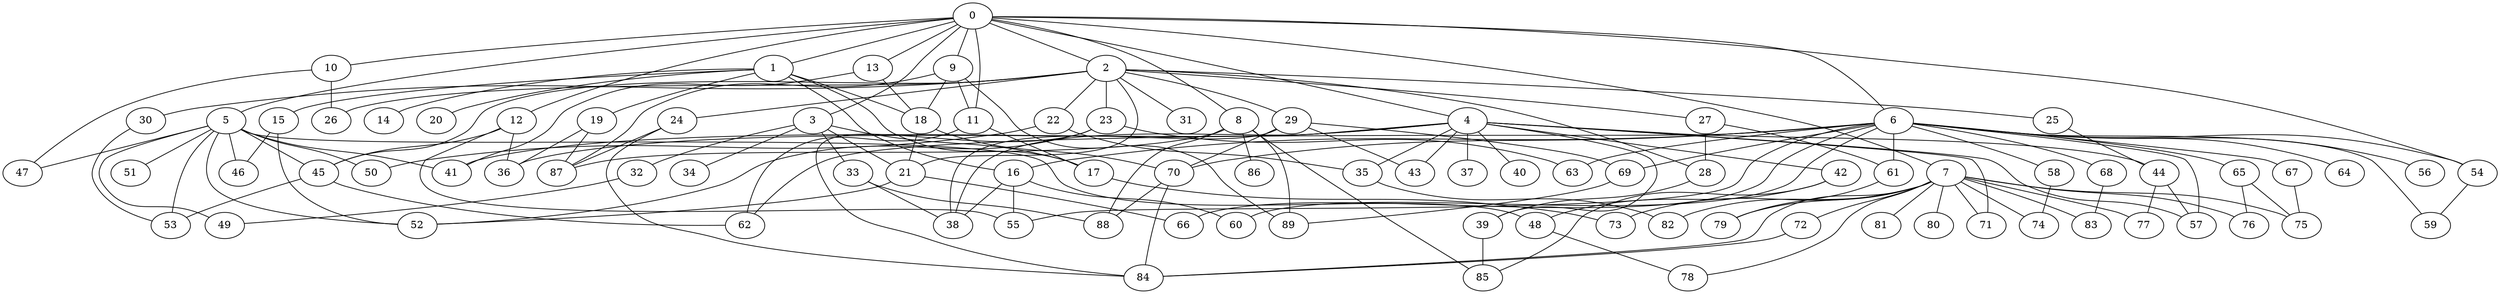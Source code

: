 
graph graphname {
    0 -- 1
0 -- 2
0 -- 3
0 -- 4
0 -- 5
0 -- 6
0 -- 7
0 -- 8
0 -- 9
0 -- 10
0 -- 11
0 -- 12
0 -- 13
0 -- 54
1 -- 14
1 -- 15
1 -- 16
1 -- 17
1 -- 18
1 -- 19
1 -- 20
2 -- 21
2 -- 22
2 -- 23
2 -- 24
2 -- 25
2 -- 26
2 -- 27
2 -- 28
2 -- 29
2 -- 30
2 -- 31
2 -- 45
3 -- 32
3 -- 34
3 -- 33
3 -- 21
3 -- 17
4 -- 35
4 -- 36
4 -- 37
4 -- 38
4 -- 39
4 -- 40
4 -- 41
4 -- 42
4 -- 43
4 -- 44
4 -- 57
4 -- 71
5 -- 45
5 -- 46
5 -- 47
5 -- 48
5 -- 49
5 -- 50
5 -- 51
5 -- 52
5 -- 53
5 -- 41
6 -- 64
6 -- 66
6 -- 67
6 -- 68
6 -- 69
6 -- 70
6 -- 65
6 -- 54
6 -- 55
6 -- 56
6 -- 57
6 -- 58
6 -- 59
6 -- 60
6 -- 61
6 -- 62
6 -- 63
6 -- 16
7 -- 71
7 -- 72
7 -- 73
7 -- 74
7 -- 75
7 -- 76
7 -- 77
7 -- 78
7 -- 79
7 -- 80
7 -- 81
7 -- 82
7 -- 83
7 -- 84
8 -- 85
8 -- 86
8 -- 87
8 -- 88
8 -- 89
9 -- 18
9 -- 87
9 -- 11
9 -- 89
10 -- 26
10 -- 47
11 -- 17
11 -- 62
12 -- 55
12 -- 45
12 -- 36
13 -- 41
13 -- 18
15 -- 46
15 -- 52
16 -- 55
16 -- 38
16 -- 60
17 -- 73
18 -- 70
18 -- 21
19 -- 36
19 -- 87
21 -- 52
21 -- 66
22 -- 50
22 -- 35
23 -- 84
23 -- 63
23 -- 52
24 -- 84
24 -- 87
25 -- 44
27 -- 28
27 -- 61
28 -- 39
29 -- 70
29 -- 43
29 -- 69
29 -- 38
30 -- 53
32 -- 49
33 -- 88
33 -- 38
35 -- 82
39 -- 85
42 -- 48
42 -- 85
44 -- 77
44 -- 57
45 -- 62
45 -- 53
48 -- 78
54 -- 59
58 -- 74
61 -- 79
65 -- 75
65 -- 76
67 -- 75
68 -- 83
69 -- 89
70 -- 88
70 -- 84
72 -- 84

}
